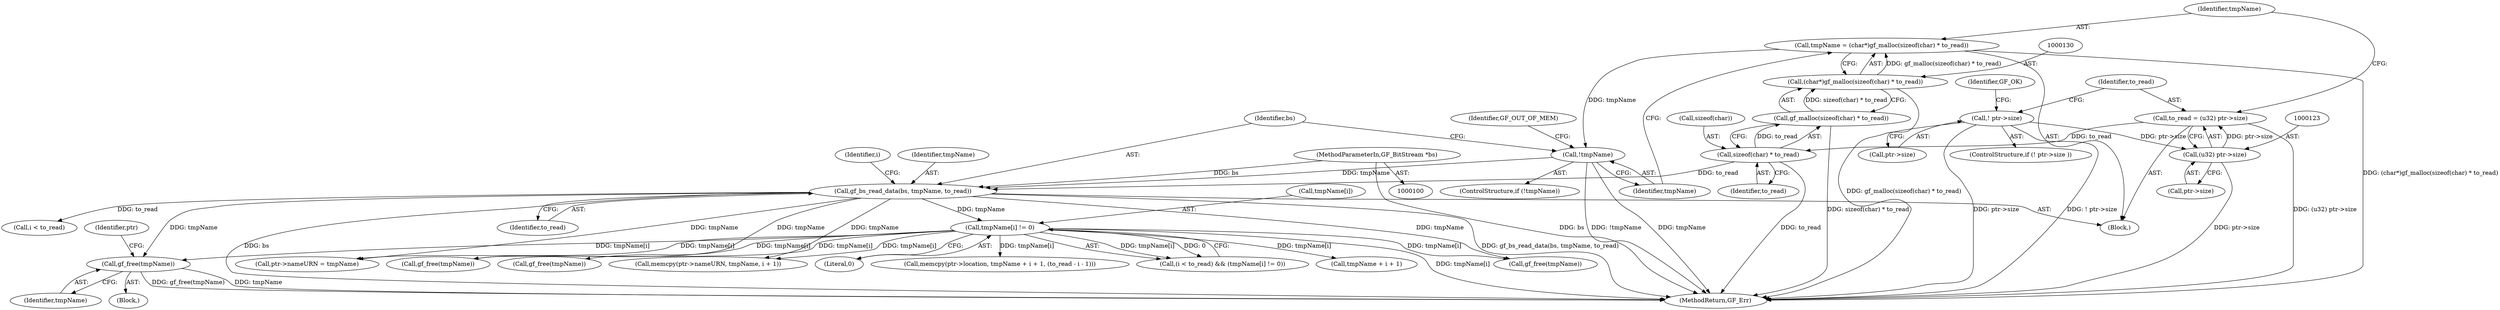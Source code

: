 digraph "0_gpac_bceb03fd2be95097a7b409ea59914f332fb6bc86@API" {
"1000233" [label="(Call,gf_free(tmpName))"];
"1000153" [label="(Call,tmpName[i] != 0)"];
"1000141" [label="(Call,gf_bs_read_data(bs, tmpName, to_read))"];
"1000102" [label="(MethodParameterIn,GF_BitStream *bs)"];
"1000137" [label="(Call,!tmpName)"];
"1000127" [label="(Call,tmpName = (char*)gf_malloc(sizeof(char) * to_read))"];
"1000129" [label="(Call,(char*)gf_malloc(sizeof(char) * to_read))"];
"1000131" [label="(Call,gf_malloc(sizeof(char) * to_read))"];
"1000132" [label="(Call,sizeof(char) * to_read)"];
"1000120" [label="(Call,to_read = (u32) ptr->size)"];
"1000122" [label="(Call,(u32) ptr->size)"];
"1000114" [label="(Call,! ptr->size)"];
"1000166" [label="(Call,gf_free(tmpName))"];
"1000268" [label="(Call,gf_free(tmpName))"];
"1000246" [label="(Call,memcpy(ptr->nameURN, tmpName, i + 1))"];
"1000135" [label="(Identifier,to_read)"];
"1000157" [label="(Literal,0)"];
"1000119" [label="(Identifier,GF_OK)"];
"1000138" [label="(Identifier,tmpName)"];
"1000150" [label="(Call,i < to_read)"];
"1000103" [label="(Block,)"];
"1000129" [label="(Call,(char*)gf_malloc(sizeof(char) * to_read))"];
"1000128" [label="(Identifier,tmpName)"];
"1000272" [label="(MethodReturn,GF_Err)"];
"1000146" [label="(Identifier,i)"];
"1000115" [label="(Call,ptr->size)"];
"1000142" [label="(Identifier,bs)"];
"1000127" [label="(Call,tmpName = (char*)gf_malloc(sizeof(char) * to_read))"];
"1000132" [label="(Call,sizeof(char) * to_read)"];
"1000122" [label="(Call,(u32) ptr->size)"];
"1000177" [label="(Call,ptr->nameURN = tmpName)"];
"1000232" [label="(Block,)"];
"1000136" [label="(ControlStructure,if (!tmpName))"];
"1000143" [label="(Identifier,tmpName)"];
"1000140" [label="(Identifier,GF_OUT_OF_MEM)"];
"1000154" [label="(Call,tmpName[i])"];
"1000254" [label="(Call,memcpy(ptr->location, tmpName + i + 1, (to_read - i - 1)))"];
"1000131" [label="(Call,gf_malloc(sizeof(char) * to_read))"];
"1000149" [label="(Call,(i < to_read) && (tmpName[i] != 0))"];
"1000258" [label="(Call,tmpName + i + 1)"];
"1000133" [label="(Call,sizeof(char))"];
"1000121" [label="(Identifier,to_read)"];
"1000102" [label="(MethodParameterIn,GF_BitStream *bs)"];
"1000113" [label="(ControlStructure,if (! ptr->size ))"];
"1000141" [label="(Call,gf_bs_read_data(bs, tmpName, to_read))"];
"1000233" [label="(Call,gf_free(tmpName))"];
"1000208" [label="(Call,gf_free(tmpName))"];
"1000114" [label="(Call,! ptr->size)"];
"1000153" [label="(Call,tmpName[i] != 0)"];
"1000120" [label="(Call,to_read = (u32) ptr->size)"];
"1000237" [label="(Identifier,ptr)"];
"1000144" [label="(Identifier,to_read)"];
"1000137" [label="(Call,!tmpName)"];
"1000234" [label="(Identifier,tmpName)"];
"1000124" [label="(Call,ptr->size)"];
"1000233" -> "1000232"  [label="AST: "];
"1000233" -> "1000234"  [label="CFG: "];
"1000234" -> "1000233"  [label="AST: "];
"1000237" -> "1000233"  [label="CFG: "];
"1000233" -> "1000272"  [label="DDG: gf_free(tmpName)"];
"1000233" -> "1000272"  [label="DDG: tmpName"];
"1000153" -> "1000233"  [label="DDG: tmpName[i]"];
"1000141" -> "1000233"  [label="DDG: tmpName"];
"1000153" -> "1000149"  [label="AST: "];
"1000153" -> "1000157"  [label="CFG: "];
"1000154" -> "1000153"  [label="AST: "];
"1000157" -> "1000153"  [label="AST: "];
"1000149" -> "1000153"  [label="CFG: "];
"1000153" -> "1000272"  [label="DDG: tmpName[i]"];
"1000153" -> "1000149"  [label="DDG: tmpName[i]"];
"1000153" -> "1000149"  [label="DDG: 0"];
"1000141" -> "1000153"  [label="DDG: tmpName"];
"1000153" -> "1000166"  [label="DDG: tmpName[i]"];
"1000153" -> "1000177"  [label="DDG: tmpName[i]"];
"1000153" -> "1000208"  [label="DDG: tmpName[i]"];
"1000153" -> "1000246"  [label="DDG: tmpName[i]"];
"1000153" -> "1000254"  [label="DDG: tmpName[i]"];
"1000153" -> "1000258"  [label="DDG: tmpName[i]"];
"1000153" -> "1000268"  [label="DDG: tmpName[i]"];
"1000141" -> "1000103"  [label="AST: "];
"1000141" -> "1000144"  [label="CFG: "];
"1000142" -> "1000141"  [label="AST: "];
"1000143" -> "1000141"  [label="AST: "];
"1000144" -> "1000141"  [label="AST: "];
"1000146" -> "1000141"  [label="CFG: "];
"1000141" -> "1000272"  [label="DDG: bs"];
"1000141" -> "1000272"  [label="DDG: gf_bs_read_data(bs, tmpName, to_read)"];
"1000102" -> "1000141"  [label="DDG: bs"];
"1000137" -> "1000141"  [label="DDG: tmpName"];
"1000132" -> "1000141"  [label="DDG: to_read"];
"1000141" -> "1000150"  [label="DDG: to_read"];
"1000141" -> "1000166"  [label="DDG: tmpName"];
"1000141" -> "1000177"  [label="DDG: tmpName"];
"1000141" -> "1000208"  [label="DDG: tmpName"];
"1000141" -> "1000246"  [label="DDG: tmpName"];
"1000102" -> "1000100"  [label="AST: "];
"1000102" -> "1000272"  [label="DDG: bs"];
"1000137" -> "1000136"  [label="AST: "];
"1000137" -> "1000138"  [label="CFG: "];
"1000138" -> "1000137"  [label="AST: "];
"1000140" -> "1000137"  [label="CFG: "];
"1000142" -> "1000137"  [label="CFG: "];
"1000137" -> "1000272"  [label="DDG: tmpName"];
"1000137" -> "1000272"  [label="DDG: !tmpName"];
"1000127" -> "1000137"  [label="DDG: tmpName"];
"1000127" -> "1000103"  [label="AST: "];
"1000127" -> "1000129"  [label="CFG: "];
"1000128" -> "1000127"  [label="AST: "];
"1000129" -> "1000127"  [label="AST: "];
"1000138" -> "1000127"  [label="CFG: "];
"1000127" -> "1000272"  [label="DDG: (char*)gf_malloc(sizeof(char) * to_read)"];
"1000129" -> "1000127"  [label="DDG: gf_malloc(sizeof(char) * to_read)"];
"1000129" -> "1000131"  [label="CFG: "];
"1000130" -> "1000129"  [label="AST: "];
"1000131" -> "1000129"  [label="AST: "];
"1000129" -> "1000272"  [label="DDG: gf_malloc(sizeof(char) * to_read)"];
"1000131" -> "1000129"  [label="DDG: sizeof(char) * to_read"];
"1000131" -> "1000132"  [label="CFG: "];
"1000132" -> "1000131"  [label="AST: "];
"1000131" -> "1000272"  [label="DDG: sizeof(char) * to_read"];
"1000132" -> "1000131"  [label="DDG: to_read"];
"1000132" -> "1000135"  [label="CFG: "];
"1000133" -> "1000132"  [label="AST: "];
"1000135" -> "1000132"  [label="AST: "];
"1000132" -> "1000272"  [label="DDG: to_read"];
"1000120" -> "1000132"  [label="DDG: to_read"];
"1000120" -> "1000103"  [label="AST: "];
"1000120" -> "1000122"  [label="CFG: "];
"1000121" -> "1000120"  [label="AST: "];
"1000122" -> "1000120"  [label="AST: "];
"1000128" -> "1000120"  [label="CFG: "];
"1000120" -> "1000272"  [label="DDG: (u32) ptr->size"];
"1000122" -> "1000120"  [label="DDG: ptr->size"];
"1000122" -> "1000124"  [label="CFG: "];
"1000123" -> "1000122"  [label="AST: "];
"1000124" -> "1000122"  [label="AST: "];
"1000122" -> "1000272"  [label="DDG: ptr->size"];
"1000114" -> "1000122"  [label="DDG: ptr->size"];
"1000114" -> "1000113"  [label="AST: "];
"1000114" -> "1000115"  [label="CFG: "];
"1000115" -> "1000114"  [label="AST: "];
"1000119" -> "1000114"  [label="CFG: "];
"1000121" -> "1000114"  [label="CFG: "];
"1000114" -> "1000272"  [label="DDG: ! ptr->size"];
"1000114" -> "1000272"  [label="DDG: ptr->size"];
}
